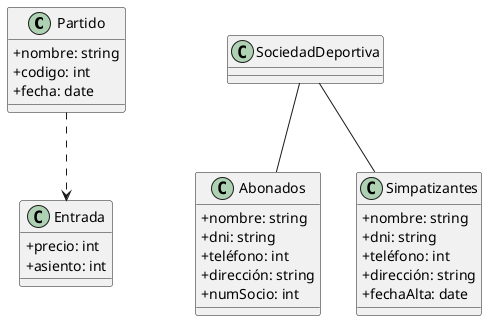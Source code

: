 @startuml
skinparam classAttributeIconSize 0
class Partido{
    +nombre: string 
    +codigo: int 
    +fecha: date 
}
class Entrada{
    +precio: int 
    +asiento: int 
}
class Abonados {
    +nombre: string 
    +dni: string 
    +teléfono: int
    +dirección: string 
    +numSocio: int
}
class Simpatizantes {
    +nombre: string 
    +dni: string 
    +teléfono: int
    +dirección: string
    +fechaAlta: date  
}
SociedadDeportiva -- Abonados
SociedadDeportiva -- Simpatizantes
Partido ..> Entrada

@enduml